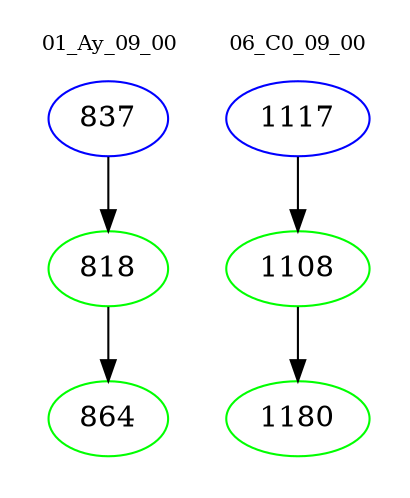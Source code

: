digraph{
subgraph cluster_0 {
color = white
label = "01_Ay_09_00";
fontsize=10;
T0_837 [label="837", color="blue"]
T0_837 -> T0_818 [color="black"]
T0_818 [label="818", color="green"]
T0_818 -> T0_864 [color="black"]
T0_864 [label="864", color="green"]
}
subgraph cluster_1 {
color = white
label = "06_C0_09_00";
fontsize=10;
T1_1117 [label="1117", color="blue"]
T1_1117 -> T1_1108 [color="black"]
T1_1108 [label="1108", color="green"]
T1_1108 -> T1_1180 [color="black"]
T1_1180 [label="1180", color="green"]
}
}
